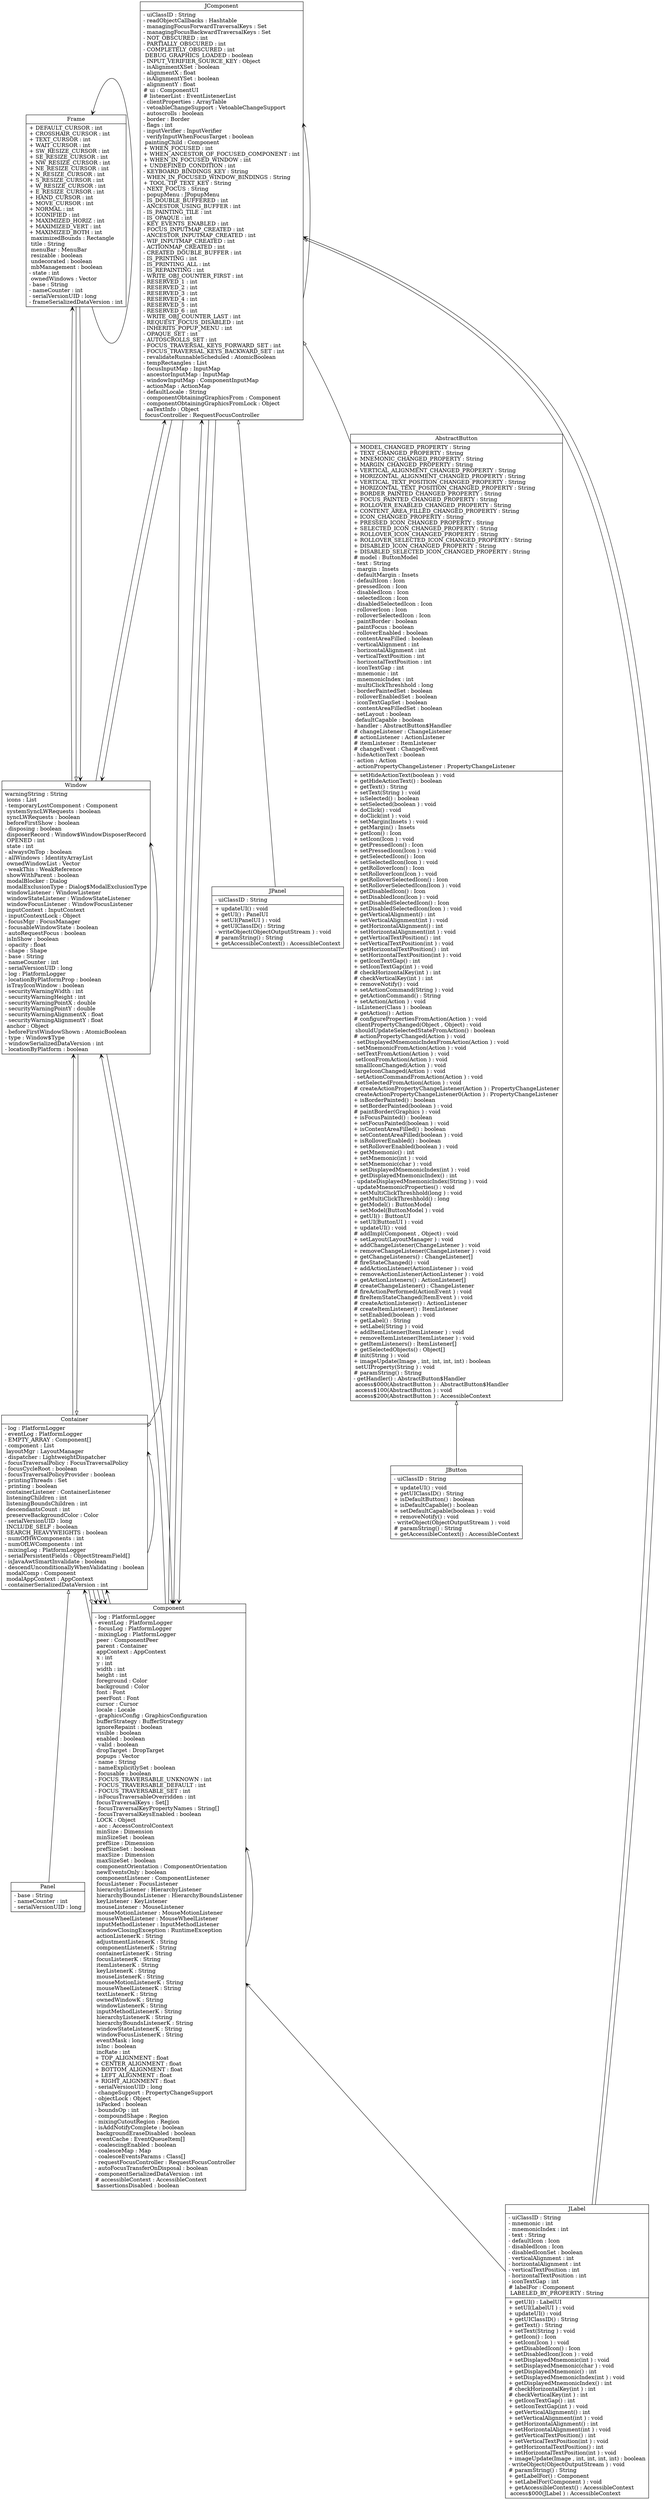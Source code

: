 digraph example { 
rankdir=BT;
Component [
shape="record",
fillcolor=white, style=filled, label = "{Component|- log : PlatformLogger\l- eventLog : PlatformLogger\l- focusLog : PlatformLogger\l- mixingLog : PlatformLogger\l  peer : ComponentPeer\l  parent : Container\l  appContext : AppContext\l  x : int\l  y : int\l  width : int\l  height : int\l  foreground : Color\l  background : Color\l  font : Font\l  peerFont : Font\l  cursor : Cursor\l  locale : Locale\l- graphicsConfig : GraphicsConfiguration\l  bufferStrategy : BufferStrategy\l  ignoreRepaint : boolean\l  visible : boolean\l  enabled : boolean\l- valid : boolean\l  dropTarget : DropTarget\l  popups : Vector\l- name : String\l- nameExplicitlySet : boolean\l- focusable : boolean\l- FOCUS_TRAVERSABLE_UNKNOWN : int\l- FOCUS_TRAVERSABLE_DEFAULT : int\l- FOCUS_TRAVERSABLE_SET : int\l- isFocusTraversableOverridden : int\l  focusTraversalKeys : Set[]\l- focusTraversalKeyPropertyNames : String[]\l- focusTraversalKeysEnabled : boolean\l  LOCK : Object\l- acc : AccessControlContext\l  minSize : Dimension\l  minSizeSet : boolean\l  prefSize : Dimension\l  prefSizeSet : boolean\l  maxSize : Dimension\l  maxSizeSet : boolean\l  componentOrientation : ComponentOrientation\l  newEventsOnly : boolean\l  componentListener : ComponentListener\l  focusListener : FocusListener\l  hierarchyListener : HierarchyListener\l  hierarchyBoundsListener : HierarchyBoundsListener\l  keyListener : KeyListener\l  mouseListener : MouseListener\l  mouseMotionListener : MouseMotionListener\l  mouseWheelListener : MouseWheelListener\l  inputMethodListener : InputMethodListener\l  windowClosingException : RuntimeException\l  actionListenerK : String\l  adjustmentListenerK : String\l  componentListenerK : String\l  containerListenerK : String\l  focusListenerK : String\l  itemListenerK : String\l  keyListenerK : String\l  mouseListenerK : String\l  mouseMotionListenerK : String\l  mouseWheelListenerK : String\l  textListenerK : String\l  ownedWindowK : String\l  windowListenerK : String\l  inputMethodListenerK : String\l  hierarchyListenerK : String\l  hierarchyBoundsListenerK : String\l  windowStateListenerK : String\l  windowFocusListenerK : String\l  eventMask : long\l  isInc : boolean\l  incRate : int\l+ TOP_ALIGNMENT : float\l+ CENTER_ALIGNMENT : float\l+ BOTTOM_ALIGNMENT : float\l+ LEFT_ALIGNMENT : float\l+ RIGHT_ALIGNMENT : float\l- serialVersionUID : long\l- changeSupport : PropertyChangeSupport\l- objectLock : Object\l  isPacked : boolean\l- boundsOp : int\l- compoundShape : Region\l- mixingCutoutRegion : Region\l- isAddNotifyComplete : boolean\l  backgroundEraseDisabled : boolean\l  eventCache : EventQueueItem[]\l- coalescingEnabled : boolean\l- coalesceMap : Map\l- coalesceEventsParams : Class[]\l- requestFocusController : RequestFocusController\l- autoFocusTransferOnDisposal : boolean\l- componentSerializedDataVersion : int\l# accessibleContext : AccessibleContext\l  $assertionsDisabled : boolean\l|  getObjectLock() : Object\l  getAccessControlContext() : AccessControlContext\l  getBoundsOp() : int\l  setBoundsOp(int ) : void\l  initializeFocusTraversalKeys() : void\l  constructComponentName() : String\l+ getName() : String\l+ setName(String ) : void\l+ getParent() : Container\l  getParent_NoClientCode() : Container\l  getContainer() : Container\l+ getPeer() : ComponentPeer\l+ setDropTarget(DropTarget ) : void\l+ getDropTarget() : DropTarget\l+ getGraphicsConfiguration() : GraphicsConfiguration\l  getGraphicsConfiguration_NoClientCode() : GraphicsConfiguration\l  setGraphicsConfiguration(GraphicsConfiguration ) : void\l  updateGraphicsData(GraphicsConfiguration ) : boolean\l  checkGD(String ) : void\l+ getTreeLock() : Object\l  checkTreeLock() : void\l+ getToolkit() : Toolkit\l  getToolkitImpl() : Toolkit\l+ isValid() : boolean\l+ isDisplayable() : boolean\l+ isVisible() : boolean\l  isVisible_NoClientCode() : boolean\l  isRecursivelyVisible() : boolean\l  pointRelativeToComponent(Point ) : Point\l  findUnderMouseInWindow(PointerInfo ) : Component\l+ getMousePosition() : Point\l  isSameOrAncestorOf(Component ) : boolean\l+ isShowing() : boolean\l+ isEnabled() : boolean\l  isEnabledImpl() : boolean\l+ setEnabled(boolean ) : void\l+ enable() : void\l+ enable(boolean ) : void\l+ disable() : void\l+ isDoubleBuffered() : boolean\l+ enableInputMethods(boolean ) : void\l+ setVisible(boolean ) : void\l+ show() : void\l+ show(boolean ) : void\l  containsFocus() : boolean\l  clearMostRecentFocusOwnerOnHide() : void\l  clearCurrentFocusCycleRootOnHide() : void\l  clearLightweightDispatcherOnRemove(Component ) : void\l+ hide() : void\l+ getForeground() : Color\l+ setForeground(Color ) : void\l+ isForegroundSet() : boolean\l+ getBackground() : Color\l+ setBackground(Color ) : void\l+ isBackgroundSet() : boolean\l+ getFont() : Font\l  getFont_NoClientCode() : Font\l+ setFont(Font ) : void\l+ isFontSet() : boolean\l+ getLocale() : Locale\l+ setLocale(Locale ) : void\l+ getColorModel() : ColorModel\l+ getLocation() : Point\l+ getLocationOnScreen() : Point\l  getLocationOnScreen_NoTreeLock() : Point\l+ location() : Point\l- location_NoClientCode() : Point\l+ setLocation(int ) : void\l+ move(int ) : void\l+ setLocation(Point ) : void\l+ getSize() : Dimension\l+ size() : Dimension\l+ setSize(int ) : void\l+ resize(int ) : void\l+ setSize(Dimension ) : void\l+ resize(Dimension ) : void\l+ getBounds() : Rectangle\l+ bounds() : Rectangle\l+ setBounds(int , int, int) : void\l+ reshape(int , int, int) : void\l- repaintParentIfNeeded(int , int, int) : void\l- reshapeNativePeer(int , int, int, int) : void\l- notifyNewBounds(boolean ) : void\l+ setBounds(Rectangle ) : void\l+ getX() : int\l+ getY() : int\l+ getWidth() : int\l+ getHeight() : int\l+ getBounds(Rectangle ) : Rectangle\l+ getSize(Dimension ) : Dimension\l+ getLocation(Point ) : Point\l+ isOpaque() : boolean\l+ isLightweight() : boolean\l+ setPreferredSize(Dimension ) : void\l+ isPreferredSizeSet() : boolean\l+ getPreferredSize() : Dimension\l+ preferredSize() : Dimension\l+ setMinimumSize(Dimension ) : void\l+ isMinimumSizeSet() : boolean\l+ getMinimumSize() : Dimension\l+ minimumSize() : Dimension\l+ setMaximumSize(Dimension ) : void\l+ isMaximumSizeSet() : boolean\l+ getMaximumSize() : Dimension\l+ getAlignmentX() : float\l+ getAlignmentY() : float\l+ getBaseline(int ) : int\l+ getBaselineResizeBehavior() : Component$BaselineResizeBehavior\l+ doLayout() : void\l+ layout() : void\l+ validate() : void\l+ invalidate() : void\l  invalidateParent() : void\l  invalidateIfValid() : void\l+ revalidate() : void\l  revalidateSynchronously() : void\l+ getGraphics() : Graphics\l  getGraphics_NoClientCode() : Graphics\l+ getFontMetrics(Font ) : FontMetrics\l+ setCursor(Cursor ) : void\l  updateCursorImmediately() : void\l+ getCursor() : Cursor\l  getCursor_NoClientCode() : Cursor\l+ isCursorSet() : boolean\l+ paint(Graphics ) : void\l+ update(Graphics ) : void\l+ paintAll(Graphics ) : void\l  lightweightPaint(Graphics ) : void\l  paintHeavyweightComponents(Graphics ) : void\l+ repaint() : void\l+ repaint(long ) : void\l+ repaint(int , int, int) : void\l+ repaint(long , int, int, int) : void\l+ print(Graphics ) : void\l+ printAll(Graphics ) : void\l  lightweightPrint(Graphics ) : void\l  printHeavyweightComponents(Graphics ) : void\l- getInsets_NoClientCode() : Insets\l+ imageUpdate(Image , int, int, int, int) : boolean\l+ createImage(ImageProducer ) : Image\l+ createImage(int ) : Image\l+ createVolatileImage(int ) : VolatileImage\l+ createVolatileImage(int , int) : VolatileImage\l+ prepareImage(Image ) : boolean\l+ prepareImage(Image , int, int) : boolean\l+ checkImage(Image ) : int\l+ checkImage(Image , int, int) : int\l  createBufferStrategy(int ) : void\l  createBufferStrategy(int ) : void\l  getBufferStrategy() : BufferStrategy\l  getBackBuffer() : Image\l+ setIgnoreRepaint(boolean ) : void\l+ getIgnoreRepaint() : boolean\l+ contains(int ) : boolean\l+ inside(int ) : boolean\l+ contains(Point ) : boolean\l+ getComponentAt(int ) : Component\l+ locate(int ) : Component\l+ getComponentAt(Point ) : Component\l+ deliverEvent(Event ) : void\l+ dispatchEvent(AWTEvent ) : void\l  dispatchEventImpl(AWTEvent ) : void\l  autoProcessMouseWheel(MouseWheelEvent ) : void\l  dispatchMouseWheelToAncestor(MouseWheelEvent ) : boolean\l  checkWindowClosingException() : boolean\l  areInputMethodsEnabled() : boolean\l  eventEnabled(AWTEvent ) : boolean\l  eventTypeEnabled(int ) : boolean\l+ postEvent(Event ) : boolean\l+ addComponentListener(ComponentListener ) : void\l+ removeComponentListener(ComponentListener ) : void\l+ getComponentListeners() : ComponentListener[]\l+ addFocusListener(FocusListener ) : void\l+ removeFocusListener(FocusListener ) : void\l+ getFocusListeners() : FocusListener[]\l+ addHierarchyListener(HierarchyListener ) : void\l+ removeHierarchyListener(HierarchyListener ) : void\l+ getHierarchyListeners() : HierarchyListener[]\l+ addHierarchyBoundsListener(HierarchyBoundsListener ) : void\l+ removeHierarchyBoundsListener(HierarchyBoundsListener ) : void\l  numListening(long ) : int\l  countHierarchyMembers() : int\l  createHierarchyEvents(int , Component, Container, long) : int\l+ getHierarchyBoundsListeners() : HierarchyBoundsListener[]\l  adjustListeningChildrenOnParent(long ) : void\l+ addKeyListener(KeyListener ) : void\l+ removeKeyListener(KeyListener ) : void\l+ getKeyListeners() : KeyListener[]\l+ addMouseListener(MouseListener ) : void\l+ removeMouseListener(MouseListener ) : void\l+ getMouseListeners() : MouseListener[]\l+ addMouseMotionListener(MouseMotionListener ) : void\l+ removeMouseMotionListener(MouseMotionListener ) : void\l+ getMouseMotionListeners() : MouseMotionListener[]\l+ addMouseWheelListener(MouseWheelListener ) : void\l+ removeMouseWheelListener(MouseWheelListener ) : void\l+ getMouseWheelListeners() : MouseWheelListener[]\l+ addInputMethodListener(InputMethodListener ) : void\l+ removeInputMethodListener(InputMethodListener ) : void\l+ getInputMethodListeners() : InputMethodListener[]\l+ getListeners(Class ) : EventListener[]\l+ getInputMethodRequests() : InputMethodRequests\l+ getInputContext() : InputContext\l# enableEvents(long ) : void\l# disableEvents(long ) : void\l- checkCoalescing() : boolean\l- isCoalesceEventsOverriden(Class ) : boolean\l  isCoalescingEnabled() : boolean\l# coalesceEvents(AWTEvent ) : AWTEvent\l# processEvent(AWTEvent ) : void\l# processComponentEvent(ComponentEvent ) : void\l# processFocusEvent(FocusEvent ) : void\l# processKeyEvent(KeyEvent ) : void\l# processMouseEvent(MouseEvent ) : void\l# processMouseMotionEvent(MouseEvent ) : void\l# processMouseWheelEvent(MouseWheelEvent ) : void\l  postsOldMouseEvents() : boolean\l# processInputMethodEvent(InputMethodEvent ) : void\l# processHierarchyEvent(HierarchyEvent ) : void\l# processHierarchyBoundsEvent(HierarchyEvent ) : void\l+ handleEvent(Event ) : boolean\l+ mouseDown(Event , int) : boolean\l+ mouseDrag(Event , int) : boolean\l+ mouseUp(Event , int) : boolean\l+ mouseMove(Event , int) : boolean\l+ mouseEnter(Event , int) : boolean\l+ mouseExit(Event , int) : boolean\l+ keyDown(Event ) : boolean\l+ keyUp(Event ) : boolean\l+ action(Event ) : boolean\l+ addNotify() : void\l+ removeNotify() : void\l+ gotFocus(Event ) : boolean\l+ lostFocus(Event ) : boolean\l+ isFocusTraversable() : boolean\l+ isFocusable() : boolean\l+ setFocusable(boolean ) : void\l  isFocusTraversableOverridden() : boolean\l+ setFocusTraversalKeys(int ) : void\l+ getFocusTraversalKeys(int ) : Set\l  setFocusTraversalKeys_NoIDCheck(int ) : void\l  getFocusTraversalKeys_NoIDCheck(int ) : Set\l+ areFocusTraversalKeysSet(int ) : boolean\l+ setFocusTraversalKeysEnabled(boolean ) : void\l+ getFocusTraversalKeysEnabled() : boolean\l+ requestFocus() : void\l  requestFocus(CausedFocusEvent$Cause ) : boolean\l# requestFocus(boolean ) : boolean\l  requestFocus(boolean ) : boolean\l+ requestFocusInWindow() : boolean\l  requestFocusInWindow(CausedFocusEvent$Cause ) : boolean\l# requestFocusInWindow(boolean ) : boolean\l  requestFocusInWindow(boolean ) : boolean\l  requestFocusHelper(boolean ) : boolean\l  requestFocusHelper(boolean , boolean) : boolean\l- isRequestFocusAccepted(boolean , boolean) : boolean\l  setRequestFocusController(RequestFocusController ) : void\l+ getFocusCycleRootAncestor() : Container\l+ isFocusCycleRoot(Container ) : boolean\l  getTraversalRoot() : Container\l+ transferFocus() : void\l+ nextFocus() : void\l  transferFocus(boolean ) : boolean\l  getNextFocusCandidate() : Component\l+ transferFocusBackward() : void\l  transferFocusBackward(boolean ) : boolean\l+ transferFocusUpCycle() : void\l+ hasFocus() : boolean\l+ isFocusOwner() : boolean\l  setAutoFocusTransferOnDisposal(boolean ) : void\l  isAutoFocusTransferOnDisposal() : boolean\l+ add(PopupMenu ) : void\l+ remove(MenuComponent ) : void\l# paramString() : String\l+ toString() : String\l+ list() : void\l+ list(PrintStream ) : void\l+ list(PrintStream ) : void\l+ list(PrintWriter ) : void\l+ list(PrintWriter ) : void\l  getNativeContainer() : Container\l+ addPropertyChangeListener(PropertyChangeListener ) : void\l+ removePropertyChangeListener(PropertyChangeListener ) : void\l+ getPropertyChangeListeners() : PropertyChangeListener[]\l+ addPropertyChangeListener(String ) : void\l+ removePropertyChangeListener(String ) : void\l+ getPropertyChangeListeners(String ) : PropertyChangeListener[]\l# firePropertyChange(String , Object) : void\l# firePropertyChange(String , boolean) : void\l# firePropertyChange(String , int) : void\l+ firePropertyChange(String , byte) : void\l+ firePropertyChange(String , char) : void\l+ firePropertyChange(String , short) : void\l+ firePropertyChange(String , long) : void\l+ firePropertyChange(String , float) : void\l+ firePropertyChange(String , double) : void\l- doSwingSerialization() : void\l- writeObject(ObjectOutputStream ) : void\l- readObject(ObjectInputStream ) : void\l+ setComponentOrientation(ComponentOrientation ) : void\l+ getComponentOrientation() : ComponentOrientation\l+ applyComponentOrientation(ComponentOrientation ) : void\l  canBeFocusOwner() : boolean\l  canBeFocusOwnerRecursively() : boolean\l  relocateComponent() : void\l  getContainingWindow() : Window\l- initIDs() : void\l+ getAccessibleContext() : AccessibleContext\l  getAccessibleIndexInParent() : int\l  getAccessibleStateSet() : AccessibleStateSet\l  isInstanceOf(Object ) : boolean\l  areBoundsValid() : boolean\l  applyCompoundShape(Region ) : void\l- getAppliedShape() : Region\l  getLocationOnWindow() : Point\l  getNormalShape() : Region\l  getOpaqueShape() : Region\l  getSiblingIndexAbove() : int\l  getHWPeerAboveMe() : ComponentPeer\l  getSiblingIndexBelow() : int\l  isNonOpaqueForMixing() : boolean\l- calculateCurrentShape() : Region\l  applyCurrentShape() : void\l  subtractAndApplyShape(Region ) : void\l- applyCurrentShapeBelowMe() : void\l  subtractAndApplyShapeBelowMe() : void\l  mixOnShowing() : void\l  mixOnHiding(boolean ) : void\l  mixOnReshaping() : void\l  mixOnZOrderChanging(int ) : void\l  mixOnValidating() : void\l  isMixingNeeded() : boolean\l  updateZOrder() : void\l  access$002(Component ) : Region\l  access$100(Component ) : Point\l  access$400(Component ) : Insets\l  access$500(Class ) : boolean\l  <clinit>() : void\l}"
];

Container [
shape="record",
fillcolor=white, style=filled, label = "{Container|- log : PlatformLogger\l- eventLog : PlatformLogger\l- EMPTY_ARRAY : Component[]\l- component : List\l  layoutMgr : LayoutManager\l- dispatcher : LightweightDispatcher\l- focusTraversalPolicy : FocusTraversalPolicy\l- focusCycleRoot : boolean\l- focusTraversalPolicyProvider : boolean\l- printingThreads : Set\l- printing : boolean\l  containerListener : ContainerListener\l  listeningChildren : int\l  listeningBoundsChildren : int\l  descendantsCount : int\l  preserveBackgroundColor : Color\l- serialVersionUID : long\l  INCLUDE_SELF : boolean\l  SEARCH_HEAVYWEIGHTS : boolean\l- numOfHWComponents : int\l- numOfLWComponents : int\l- mixingLog : PlatformLogger\l- serialPersistentFields : ObjectStreamField[]\l- isJavaAwtSmartInvalidate : boolean\l- descendUnconditionallyWhenValidating : boolean\l  modalComp : Component\l  modalAppContext : AppContext\l- containerSerializedDataVersion : int\l|- initIDs() : void\l  initializeFocusTraversalKeys() : void\l+ getComponentCount() : int\l+ countComponents() : int\l+ getComponent(int ) : Component\l+ getComponents() : Component[]\l  getComponents_NoClientCode() : Component[]\l  getComponentsSync() : Component[]\l+ getInsets() : Insets\l+ insets() : Insets\l+ add(Component ) : Component\l+ add(String ) : Component\l+ add(Component ) : Component\l- checkAddToSelf(Component ) : void\l- checkNotAWindow(Component ) : void\l- checkAdding(Component ) : void\l- removeDelicately(Component , Container) : boolean\l  canContainFocusOwner(Component ) : boolean\l  hasHeavyweightDescendants() : boolean\l  hasLightweightDescendants() : boolean\l  getHeavyweightContainer() : Container\l- isRemoveNotifyNeeded(Component , Container) : boolean\l+ setComponentZOrder(Component ) : void\l- reparentTraverse(ContainerPeer ) : void\l- reparentChild(Component ) : void\l- addDelicately(Component , Container) : void\l+ getComponentZOrder(Component ) : int\l+ add(Component ) : void\l+ add(Component , Object) : void\l# addImpl(Component , Object) : void\l  updateGraphicsData(GraphicsConfiguration ) : boolean\l  checkGD(String ) : void\l+ remove(int ) : void\l+ remove(Component ) : void\l+ removeAll() : void\l  numListening(long ) : int\l  adjustListeningChildren(long ) : void\l  adjustDescendants(int ) : void\l  adjustDecendantsOnParent(int ) : void\l  countHierarchyMembers() : int\l- getListenersCount(int ) : int\l  createHierarchyEvents(int , Component, Container, long) : int\l  createChildHierarchyEvents(int , long) : void\l+ getLayout() : LayoutManager\l+ setLayout(LayoutManager ) : void\l+ doLayout() : void\l+ layout() : void\l+ isValidateRoot() : boolean\l  invalidateParent() : void\l+ invalidate() : void\l+ validate() : void\l  validateUnconditionally() : void\l# validateTree() : void\l  invalidateTree() : void\l+ setFont(Font ) : void\l+ getPreferredSize() : Dimension\l+ preferredSize() : Dimension\l+ getMinimumSize() : Dimension\l+ minimumSize() : Dimension\l+ getMaximumSize() : Dimension\l+ getAlignmentX() : float\l+ getAlignmentY() : float\l+ paint(Graphics ) : void\l+ update(Graphics ) : void\l+ print(Graphics ) : void\l+ paintComponents(Graphics ) : void\l  lightweightPaint(Graphics ) : void\l  paintHeavyweightComponents(Graphics ) : void\l+ printComponents(Graphics ) : void\l  lightweightPrint(Graphics ) : void\l  printHeavyweightComponents(Graphics ) : void\l+ addContainerListener(ContainerListener ) : void\l+ removeContainerListener(ContainerListener ) : void\l+ getContainerListeners() : ContainerListener[]\l+ getListeners(Class ) : EventListener[]\l  eventEnabled(AWTEvent ) : boolean\l# processEvent(AWTEvent ) : void\l# processContainerEvent(ContainerEvent ) : void\l  dispatchEventImpl(AWTEvent ) : void\l  dispatchEventToSelf(AWTEvent ) : void\l  getMouseEventTarget(int , int) : Component\l  getDropTargetEventTarget(int , int) : Component\l- getMouseEventTarget(int , int, boolean, Container$EventTargetFilter) : Component\l- getMouseEventTargetImpl(int , int, boolean, Container$EventTargetFilter, boolean) : Component\l  proxyEnableEvents(long ) : void\l+ deliverEvent(Event ) : void\l+ getComponentAt(int ) : Component\l+ locate(int ) : Component\l+ getComponentAt(Point ) : Component\l+ getMousePosition(boolean ) : Point\l  isSameOrAncestorOf(Component ) : boolean\l+ findComponentAt(int ) : Component\l  findComponentAt(int , int) : Component\l  findComponentAtImpl(int , int) : Component\l+ findComponentAt(Point ) : Component\l+ addNotify() : void\l+ removeNotify() : void\l+ isAncestorOf(Component ) : boolean\l- startLWModal() : void\l- stopLWModal() : void\l# paramString() : String\l+ list(PrintStream ) : void\l+ list(PrintWriter ) : void\l+ setFocusTraversalKeys(int ) : void\l+ getFocusTraversalKeys(int ) : Set\l+ areFocusTraversalKeysSet(int ) : boolean\l+ isFocusCycleRoot(Container ) : boolean\l- findTraversalRoot() : Container\l  containsFocus() : boolean\l- isParentOf(Component ) : boolean\l  clearMostRecentFocusOwnerOnHide() : void\l  clearCurrentFocusCycleRootOnHide() : void\l  clearLightweightDispatcherOnRemove(Component ) : void\l  getTraversalRoot() : Container\l+ setFocusTraversalPolicy(FocusTraversalPolicy ) : void\l+ getFocusTraversalPolicy() : FocusTraversalPolicy\l+ isFocusTraversalPolicySet() : boolean\l+ setFocusCycleRoot(boolean ) : void\l+ isFocusCycleRoot() : boolean\l+ setFocusTraversalPolicyProvider(boolean ) : void\l+ isFocusTraversalPolicyProvider() : boolean\l+ transferFocusDownCycle() : void\l  preProcessKeyEvent(KeyEvent ) : void\l  postProcessKeyEvent(KeyEvent ) : void\l  postsOldMouseEvents() : boolean\l+ applyComponentOrientation(ComponentOrientation ) : void\l+ addPropertyChangeListener(PropertyChangeListener ) : void\l+ addPropertyChangeListener(String ) : void\l- writeObject(ObjectOutputStream ) : void\l- readObject(ObjectInputStream ) : void\l  getAccessibleAt(Point ) : Accessible\l  getAccessibleChildrenCount() : int\l  getAccessibleChild(int ) : Accessible\l  increaseComponentCount(Component ) : void\l  decreaseComponentCount(Component ) : void\l- getTopmostComponentIndex() : int\l- getBottommostComponentIndex() : int\l  getOpaqueShape() : Region\l  recursiveSubtractAndApplyShape(Region ) : void\l  recursiveSubtractAndApplyShape(Region ) : void\l  recursiveSubtractAndApplyShape(Region , int) : void\l  recursiveApplyCurrentShape() : void\l  recursiveApplyCurrentShape(int ) : void\l  recursiveApplyCurrentShape(int ) : void\l- recursiveShowHeavyweightChildren() : void\l- recursiveHideHeavyweightChildren() : void\l- recursiveRelocateHeavyweightChildren(Point ) : void\l  isRecursivelyVisibleUpToHeavyweightContainer() : boolean\l  mixOnShowing() : void\l  mixOnHiding(boolean ) : void\l  mixOnReshaping() : void\l  mixOnZOrderChanging(int ) : void\l  mixOnValidating() : void\l  <clinit>() : void\l}"
];

Panel [
shape="record",
fillcolor=white, style=filled, label = "{Panel|- base : String\l- nameCounter : int\l- serialVersionUID : long\l|  constructComponentName() : String\l+ addNotify() : void\l+ getAccessibleContext() : AccessibleContext\l  <clinit>() : void\l}"
];

Window [
shape="record",
fillcolor=white, style=filled, label = "{Window|  warningString : String\l  icons : List\l- temporaryLostComponent : Component\l  systemSyncLWRequests : boolean\l  syncLWRequests : boolean\l  beforeFirstShow : boolean\l- disposing : boolean\l  disposerRecord : Window$WindowDisposerRecord\l  OPENED : int\l  state : int\l- alwaysOnTop : boolean\l- allWindows : IdentityArrayList\l  ownedWindowList : Vector\l- weakThis : WeakReference\l  showWithParent : boolean\l  modalBlocker : Dialog\l  modalExclusionType : Dialog$ModalExclusionType\l  windowListener : WindowListener\l  windowStateListener : WindowStateListener\l  windowFocusListener : WindowFocusListener\l  inputContext : InputContext\l- inputContextLock : Object\l- focusMgr : FocusManager\l- focusableWindowState : boolean\l- autoRequestFocus : boolean\l  isInShow : boolean\l- opacity : float\l- shape : Shape\l- base : String\l- nameCounter : int\l- serialVersionUID : long\l- log : PlatformLogger\l- locationByPlatformProp : boolean\l  isTrayIconWindow : boolean\l- securityWarningWidth : int\l- securityWarningHeight : int\l- securityWarningPointX : double\l- securityWarningPointY : double\l- securityWarningAlignmentX : float\l- securityWarningAlignmentY : float\l  anchor : Object\l- beforeFirstWindowShown : AtomicBoolean\l- type : Window$Type\l- windowSerializedDataVersion : int\l- locationByPlatform : boolean\l|- initIDs() : void\l- initGC(GraphicsConfiguration ) : GraphicsConfiguration\l- init(GraphicsConfiguration ) : void\l- ownedInit(Window ) : void\l  constructComponentName() : String\l+ getIconImages() : List\l+ setIconImages(List ) : void\l+ setIconImage(Image ) : void\l+ addNotify() : void\l+ removeNotify() : void\l+ pack() : void\l+ setMinimumSize(Dimension ) : void\l+ setSize(Dimension ) : void\l+ setSize(int ) : void\l+ setLocation(int ) : void\l+ setLocation(Point ) : void\l+ reshape(int , int, int) : void\l  setClientSize(int ) : void\l  closeSplashScreen() : void\l+ setVisible(boolean ) : void\l+ show() : void\l  updateChildFocusableWindowState(Window ) : void\l  postWindowEvent(int ) : void\l+ hide() : void\l  clearMostRecentFocusOwnerOnHide() : void\l+ dispose() : void\l  disposeImpl() : void\l  doDispose() : void\l  adjustListeningChildrenOnParent(long ) : void\l  adjustDecendantsOnParent(int ) : void\l+ toFront() : void\l  toFront_NoClientCode() : void\l+ toBack() : void\l  toBack_NoClientCode() : void\l+ getToolkit() : Toolkit\l+ getWarningString() : String\l- setWarningString() : void\l+ getLocale() : Locale\l+ getInputContext() : InputContext\l+ setCursor(Cursor ) : void\l+ getOwner() : Window\l  getOwner_NoClientCode() : Window\l+ getOwnedWindows() : Window[]\l  getOwnedWindows_NoClientCode() : Window[]\l  isModalBlocked() : boolean\l  setModalBlocked(Dialog , boolean) : void\l  getModalBlocker() : Dialog\l  getAllWindows() : IdentityArrayList\l  getAllUnblockedWindows() : IdentityArrayList\l- getWindows(AppContext ) : Window[]\l+ getWindows() : Window[]\l+ getOwnerlessWindows() : Window[]\l  getDocumentRoot() : Window\l+ setModalExclusionType(Dialog$ModalExclusionType ) : void\l+ getModalExclusionType() : Dialog$ModalExclusionType\l  isModalExcluded(Dialog$ModalExclusionType ) : boolean\l  updateChildrenBlocking() : void\l+ addWindowListener(WindowListener ) : void\l+ addWindowStateListener(WindowStateListener ) : void\l+ addWindowFocusListener(WindowFocusListener ) : void\l+ removeWindowListener(WindowListener ) : void\l+ removeWindowStateListener(WindowStateListener ) : void\l+ removeWindowFocusListener(WindowFocusListener ) : void\l+ getWindowListeners() : WindowListener[]\l+ getWindowFocusListeners() : WindowFocusListener[]\l+ getWindowStateListeners() : WindowStateListener[]\l+ getListeners(Class ) : EventListener[]\l  eventEnabled(AWTEvent ) : boolean\l# processEvent(AWTEvent ) : void\l# processWindowEvent(WindowEvent ) : void\l# processWindowFocusEvent(WindowEvent ) : void\l# processWindowStateEvent(WindowEvent ) : void\l  preProcessKeyEvent(KeyEvent ) : void\l  postProcessKeyEvent(KeyEvent ) : void\l+ setAlwaysOnTop(boolean ) : void\l- setOwnedWindowsAlwaysOnTop(boolean ) : void\l+ isAlwaysOnTopSupported() : boolean\l+ isAlwaysOnTop() : boolean\l+ getFocusOwner() : Component\l+ getMostRecentFocusOwner() : Component\l+ isActive() : boolean\l+ isFocused() : boolean\l+ getFocusTraversalKeys(int ) : Set\l+ setFocusCycleRoot(boolean ) : void\l+ isFocusCycleRoot() : boolean\l+ getFocusCycleRootAncestor() : Container\l+ isFocusableWindow() : boolean\l+ getFocusableWindowState() : boolean\l+ setFocusableWindowState(boolean ) : void\l+ setAutoRequestFocus(boolean ) : void\l+ isAutoRequestFocus() : boolean\l+ addPropertyChangeListener(PropertyChangeListener ) : void\l+ addPropertyChangeListener(String ) : void\l+ isValidateRoot() : boolean\l  dispatchEventImpl(AWTEvent ) : void\l+ postEvent(Event ) : boolean\l+ isShowing() : boolean\l  isDisposing() : boolean\l+ applyResourceBundle(ResourceBundle ) : void\l+ applyResourceBundle(String ) : void\l  addOwnedWindow(WeakReference ) : void\l  removeOwnedWindow(WeakReference ) : void\l  connectOwnedWindow(Window ) : void\l- addToWindowList() : void\l- removeFromWindowList(AppContext ) : void\l- removeFromWindowList() : void\l+ setType(Window$Type ) : void\l+ getType() : Window$Type\l- writeObject(ObjectOutputStream ) : void\l- initDeserializedWindow() : void\l- deserializeResources(ObjectInputStream ) : void\l- readObject(ObjectInputStream ) : void\l+ getAccessibleContext() : AccessibleContext\l  setGraphicsConfiguration(GraphicsConfiguration ) : void\l+ setLocationRelativeTo(Component ) : void\l  deliverMouseWheelToAncestor(MouseWheelEvent ) : void\l  dispatchMouseWheelToAncestor(MouseWheelEvent ) : boolean\l+ createBufferStrategy(int ) : void\l+ createBufferStrategy(int ) : void\l+ getBufferStrategy() : BufferStrategy\l  getTemporaryLostComponent() : Component\l  setTemporaryLostComponent(Component ) : Component\l  canContainFocusOwner(Component ) : boolean\l+ setLocationByPlatform(boolean ) : void\l+ isLocationByPlatform() : boolean\l+ setBounds(int , int, int) : void\l+ setBounds(Rectangle ) : void\l  isRecursivelyVisible() : boolean\l+ getOpacity() : float\l+ setOpacity(float ) : void\l+ getShape() : Shape\l+ setShape(Shape ) : void\l+ getBackground() : Color\l+ setBackground(Color ) : void\l+ isOpaque() : boolean\l- updateWindow() : void\l+ paint(Graphics ) : void\l- setLayersOpaque(Component ) : void\l  getContainer() : Container\l  applyCompoundShape(Region ) : void\l  applyCurrentShape() : void\l  mixOnReshaping() : void\l  getLocationOnWindow() : Point\l- limit(double , double) : double\l- calculateSecurityWarningPosition(double , double, double) : Point2D\l  updateZOrder() : void\l  access$000(Window ) : WeakReference\l  access$100(AppContext ) : void\l  access$202(Window ) : boolean\l  access$300(Window ) : Object\l  access$400(Window ) : float\l  access$500(Window ) : void\l  access$600(Window ) : int\l  access$700(Window ) : int\l  access$602(Window ) : int\l  access$702(Window ) : int\l  access$802(Window ) : double\l  access$902(Window ) : double\l  access$1002(Window ) : float\l  access$1102(Window ) : float\l  access$1200(Window , double, double, double) : Point2D\l  access$1300(Window ) : boolean\l  <clinit>() : void\l}"
];

Frame [
shape="record",
fillcolor=white, style=filled, label = "{Frame|+ DEFAULT_CURSOR : int\l+ CROSSHAIR_CURSOR : int\l+ TEXT_CURSOR : int\l+ WAIT_CURSOR : int\l+ SW_RESIZE_CURSOR : int\l+ SE_RESIZE_CURSOR : int\l+ NW_RESIZE_CURSOR : int\l+ NE_RESIZE_CURSOR : int\l+ N_RESIZE_CURSOR : int\l+ S_RESIZE_CURSOR : int\l+ W_RESIZE_CURSOR : int\l+ E_RESIZE_CURSOR : int\l+ HAND_CURSOR : int\l+ MOVE_CURSOR : int\l+ NORMAL : int\l+ ICONIFIED : int\l+ MAXIMIZED_HORIZ : int\l+ MAXIMIZED_VERT : int\l+ MAXIMIZED_BOTH : int\l  maximizedBounds : Rectangle\l  title : String\l  menuBar : MenuBar\l  resizable : boolean\l  undecorated : boolean\l  mbManagement : boolean\l- state : int\l  ownedWindows : Vector\l- base : String\l- nameCounter : int\l- serialVersionUID : long\l- frameSerializedDataVersion : int\l|- init(String ) : void\l  constructComponentName() : String\l+ addNotify() : void\l+ getTitle() : String\l+ setTitle(String ) : void\l+ getIconImage() : Image\l+ setIconImage(Image ) : void\l+ getMenuBar() : MenuBar\l+ setMenuBar(MenuBar ) : void\l+ isResizable() : boolean\l+ setResizable(boolean ) : void\l+ setState(int ) : void\l+ setExtendedState(int ) : void\l- isFrameStateSupported(int ) : boolean\l+ getState() : int\l+ getExtendedState() : int\l+ setMaximizedBounds(Rectangle ) : void\l+ getMaximizedBounds() : Rectangle\l+ setUndecorated(boolean ) : void\l+ isUndecorated() : boolean\l+ setOpacity(float ) : void\l+ setShape(Shape ) : void\l+ setBackground(Color ) : void\l+ remove(MenuComponent ) : void\l+ removeNotify() : void\l  postProcessKeyEvent(KeyEvent ) : void\l# paramString() : String\l+ setCursor(int ) : void\l+ getCursorType() : int\l+ getFrames() : Frame[]\l- writeObject(ObjectOutputStream ) : void\l- readObject(ObjectInputStream ) : void\l- initIDs() : void\l+ getAccessibleContext() : AccessibleContext\l  access$002(Frame ) : int\l  access$000(Frame ) : int\l  <clinit>() : void\l}"
];

JComponent [
shape="record",
fillcolor=white, style=filled, label = "{JComponent|- uiClassID : String\l- readObjectCallbacks : Hashtable\l- managingFocusForwardTraversalKeys : Set\l- managingFocusBackwardTraversalKeys : Set\l- NOT_OBSCURED : int\l- PARTIALLY_OBSCURED : int\l- COMPLETELY_OBSCURED : int\l  DEBUG_GRAPHICS_LOADED : boolean\l- INPUT_VERIFIER_SOURCE_KEY : Object\l- isAlignmentXSet : boolean\l- alignmentX : float\l- isAlignmentYSet : boolean\l- alignmentY : float\l# ui : ComponentUI\l# listenerList : EventListenerList\l- clientProperties : ArrayTable\l- vetoableChangeSupport : VetoableChangeSupport\l- autoscrolls : boolean\l- border : Border\l- flags : int\l- inputVerifier : InputVerifier\l- verifyInputWhenFocusTarget : boolean\l  paintingChild : Component\l+ WHEN_FOCUSED : int\l+ WHEN_ANCESTOR_OF_FOCUSED_COMPONENT : int\l+ WHEN_IN_FOCUSED_WINDOW : int\l+ UNDEFINED_CONDITION : int\l- KEYBOARD_BINDINGS_KEY : String\l- WHEN_IN_FOCUSED_WINDOW_BINDINGS : String\l+ TOOL_TIP_TEXT_KEY : String\l- NEXT_FOCUS : String\l- popupMenu : JPopupMenu\l- IS_DOUBLE_BUFFERED : int\l- ANCESTOR_USING_BUFFER : int\l- IS_PAINTING_TILE : int\l- IS_OPAQUE : int\l- KEY_EVENTS_ENABLED : int\l- FOCUS_INPUTMAP_CREATED : int\l- ANCESTOR_INPUTMAP_CREATED : int\l- WIF_INPUTMAP_CREATED : int\l- ACTIONMAP_CREATED : int\l- CREATED_DOUBLE_BUFFER : int\l- IS_PRINTING : int\l- IS_PRINTING_ALL : int\l- IS_REPAINTING : int\l- WRITE_OBJ_COUNTER_FIRST : int\l- RESERVED_1 : int\l- RESERVED_2 : int\l- RESERVED_3 : int\l- RESERVED_4 : int\l- RESERVED_5 : int\l- RESERVED_6 : int\l- WRITE_OBJ_COUNTER_LAST : int\l- REQUEST_FOCUS_DISABLED : int\l- INHERITS_POPUP_MENU : int\l- OPAQUE_SET : int\l- AUTOSCROLLS_SET : int\l- FOCUS_TRAVERSAL_KEYS_FORWARD_SET : int\l- FOCUS_TRAVERSAL_KEYS_BACKWARD_SET : int\l- revalidateRunnableScheduled : AtomicBoolean\l- tempRectangles : List\l- focusInputMap : InputMap\l- ancestorInputMap : InputMap\l- windowInputMap : ComponentInputMap\l- actionMap : ActionMap\l- defaultLocale : String\l- componentObtainingGraphicsFrom : Component\l- componentObtainingGraphicsFromLock : Object\l- aaTextInfo : Object\l  focusController : RequestFocusController\l|  safelyGetGraphics(Component ) : Graphics\l  safelyGetGraphics(Component ) : Graphics\l  getGraphicsInvoked(Component ) : void\l- isComponentObtainingGraphicsFrom(Component ) : boolean\l  getManagingFocusForwardTraversalKeys() : Set\l  getManagingFocusBackwardTraversalKeys() : Set\l- fetchRectangle() : Rectangle\l- recycleRectangle(Rectangle ) : void\l+ setInheritsPopupMenu(boolean ) : void\l+ getInheritsPopupMenu() : boolean\l+ setComponentPopupMenu(JPopupMenu ) : void\l+ getComponentPopupMenu() : JPopupMenu\l+ updateUI() : void\l# setUI(ComponentUI ) : void\l- uninstallUIAndProperties() : void\l+ getUIClassID() : String\l# getComponentGraphics(Graphics ) : Graphics\l# paintComponent(Graphics ) : void\l# paintChildren(Graphics ) : void\l# paintBorder(Graphics ) : void\l+ update(Graphics ) : void\l+ paint(Graphics ) : void\l  paintForceDoubleBuffered(Graphics ) : void\l  isPainting() : boolean\l- adjustPaintFlags() : void\l+ printAll(Graphics ) : void\l+ print(Graphics ) : void\l# printComponent(Graphics ) : void\l# printChildren(Graphics ) : void\l# printBorder(Graphics ) : void\l+ isPaintingTile() : boolean\l+ isPaintingForPrint() : boolean\l+ isManagingFocus() : boolean\l- registerNextFocusableComponent() : void\l- registerNextFocusableComponent(Component ) : void\l- deregisterNextFocusableComponent() : void\l+ setNextFocusableComponent(Component ) : void\l+ getNextFocusableComponent() : Component\l+ setRequestFocusEnabled(boolean ) : void\l+ isRequestFocusEnabled() : boolean\l+ requestFocus() : void\l+ requestFocus(boolean ) : boolean\l+ requestFocusInWindow() : boolean\l# requestFocusInWindow(boolean ) : boolean\l+ grabFocus() : void\l+ setVerifyInputWhenFocusTarget(boolean ) : void\l+ getVerifyInputWhenFocusTarget() : boolean\l+ getFontMetrics(Font ) : FontMetrics\l+ setPreferredSize(Dimension ) : void\l+ getPreferredSize() : Dimension\l+ setMaximumSize(Dimension ) : void\l+ getMaximumSize() : Dimension\l+ setMinimumSize(Dimension ) : void\l+ getMinimumSize() : Dimension\l+ contains(int ) : boolean\l+ setBorder(Border ) : void\l+ getBorder() : Border\l+ getInsets() : Insets\l+ getInsets(Insets ) : Insets\l+ getAlignmentY() : float\l+ setAlignmentY(float ) : void\l+ getAlignmentX() : float\l+ setAlignmentX(float ) : void\l+ setInputVerifier(InputVerifier ) : void\l+ getInputVerifier() : InputVerifier\l+ getGraphics() : Graphics\l+ setDebugGraphicsOptions(int ) : void\l+ getDebugGraphicsOptions() : int\l  shouldDebugGraphics() : int\l+ registerKeyboardAction(ActionListener , String, KeyStroke) : void\l- registerWithKeyboardManager(boolean ) : void\l- unregisterWithKeyboardManager() : void\l  componentInputMapChanged(ComponentInputMap ) : void\l- registerWithKeyboardManager(KeyStroke ) : void\l- unregisterWithKeyboardManager(KeyStroke ) : void\l+ registerKeyboardAction(ActionListener , KeyStroke) : void\l+ unregisterKeyboardAction(KeyStroke ) : void\l+ getRegisteredKeyStrokes() : KeyStroke[]\l+ getConditionForKeyStroke(KeyStroke ) : int\l+ getActionForKeyStroke(KeyStroke ) : ActionListener\l+ resetKeyboardActions() : void\l+ setInputMap(int ) : void\l+ getInputMap(int ) : InputMap\l+ getInputMap() : InputMap\l+ setActionMap(ActionMap ) : void\l+ getActionMap() : ActionMap\l  getInputMap(int ) : InputMap\l  getActionMap(boolean ) : ActionMap\l+ getBaseline(int ) : int\l+ getBaselineResizeBehavior() : Component$BaselineResizeBehavior\l+ requestDefaultFocus() : boolean\l+ setVisible(boolean ) : void\l+ setEnabled(boolean ) : void\l+ setForeground(Color ) : void\l+ setBackground(Color ) : void\l+ setFont(Font ) : void\l+ getDefaultLocale() : Locale\l+ setDefaultLocale(Locale ) : void\l# processComponentKeyEvent(KeyEvent ) : void\l# processKeyEvent(KeyEvent ) : void\l# processKeyBinding(KeyStroke , KeyEvent, int) : boolean\l  processKeyBindings(KeyEvent ) : boolean\l  processKeyBindingsForAllComponents(KeyEvent , Container) : boolean\l+ setToolTipText(String ) : void\l+ getToolTipText() : String\l+ getToolTipText(MouseEvent ) : String\l+ getToolTipLocation(MouseEvent ) : Point\l+ getPopupLocation(MouseEvent ) : Point\l+ createToolTip() : JToolTip\l+ scrollRectToVisible(Rectangle ) : void\l+ setAutoscrolls(boolean ) : void\l+ getAutoscrolls() : boolean\l+ setTransferHandler(TransferHandler ) : void\l+ getTransferHandler() : TransferHandler\l  dropLocationForPoint(Point ) : TransferHandler$DropLocation\l  setDropLocation(TransferHandler$DropLocation , Object) : Object\l  dndDone() : void\l# processMouseEvent(MouseEvent ) : void\l# processMouseMotionEvent(MouseEvent ) : void\l  superProcessMouseMotionEvent(MouseEvent ) : void\l  setCreatedDoubleBuffer(boolean ) : void\l  getCreatedDoubleBuffer() : boolean\l+ enable() : void\l+ disable() : void\l- getClientProperties() : ArrayTable\l+ getClientProperty(Object ) : Object\l+ putClientProperty(Object ) : void\l  clientPropertyChanged(Object , Object) : void\l  setUIProperty(String ) : void\l+ setFocusTraversalKeys(int ) : void\l+ isLightweightComponent(Component ) : boolean\l+ reshape(int , int, int) : void\l+ getBounds(Rectangle ) : Rectangle\l+ getSize(Dimension ) : Dimension\l+ getLocation(Point ) : Point\l+ getX() : int\l+ getY() : int\l+ getWidth() : int\l+ getHeight() : int\l+ isOpaque() : boolean\l+ setOpaque(boolean ) : void\l  rectangleIsObscured(int , int, int) : boolean\l  computeVisibleRect(Component ) : void\l+ computeVisibleRect(Rectangle ) : void\l+ getVisibleRect() : Rectangle\l+ firePropertyChange(String , boolean) : void\l+ firePropertyChange(String , int) : void\l+ firePropertyChange(String , char) : void\l# fireVetoableChange(String , Object) : void\l+ addVetoableChangeListener(VetoableChangeListener ) : void\l+ removeVetoableChangeListener(VetoableChangeListener ) : void\l+ getVetoableChangeListeners() : VetoableChangeListener[]\l+ getTopLevelAncestor() : Container\l- getAncestorNotifier() : AncestorNotifier\l+ addAncestorListener(AncestorListener ) : void\l+ removeAncestorListener(AncestorListener ) : void\l+ getAncestorListeners() : AncestorListener[]\l+ getListeners(Class ) : EventListener[]\l+ addNotify() : void\l+ removeNotify() : void\l+ repaint(long , int, int, int) : void\l+ repaint(Rectangle ) : void\l+ revalidate() : void\l+ isValidateRoot() : boolean\l+ isOptimizedDrawingEnabled() : boolean\l# isPaintingOrigin() : boolean\l+ paintImmediately(int , int, int) : void\l+ paintImmediately(Rectangle ) : void\l  alwaysOnTop() : boolean\l  setPaintingChild(Component ) : void\l  _paintImmediately(int , int, int) : void\l  paintToOffscreen(Graphics , int, int, int, int, int) : void\l- getObscuredState(int , int, int, int) : int\l  checkIfChildObscuredBySibling() : boolean\l- setFlag(int ) : void\l- getFlag(int ) : boolean\l  setWriteObjCounter(JComponent ) : void\l  getWriteObjCounter(JComponent ) : byte\l+ setDoubleBuffered(boolean ) : void\l+ isDoubleBuffered() : boolean\l+ getRootPane() : JRootPane\l  compWriteObjectNotify() : void\l- readObject(ObjectInputStream ) : void\l- writeObject(ObjectOutputStream ) : void\l# paramString() : String\l+ hide() : void\l- lambda$revalidate$59() : void\l  access$100() : Object\l  access$200(JComponent ) : AccessibleContext\l  access$300(JComponent ) : AccessibleContext\l  access$400(JComponent ) : AccessibleContext\l  access$500(JComponent ) : AccessibleContext\l  access$600() : Hashtable\l  <clinit>() : void\l}"
];

JLabel [
shape="record",
fillcolor=white, style=filled, label = "{JLabel|- uiClassID : String\l- mnemonic : int\l- mnemonicIndex : int\l- text : String\l- defaultIcon : Icon\l- disabledIcon : Icon\l- disabledIconSet : boolean\l- verticalAlignment : int\l- horizontalAlignment : int\l- verticalTextPosition : int\l- horizontalTextPosition : int\l- iconTextGap : int\l# labelFor : Component\l  LABELED_BY_PROPERTY : String\l|+ getUI() : LabelUI\l+ setUI(LabelUI ) : void\l+ updateUI() : void\l+ getUIClassID() : String\l+ getText() : String\l+ setText(String ) : void\l+ getIcon() : Icon\l+ setIcon(Icon ) : void\l+ getDisabledIcon() : Icon\l+ setDisabledIcon(Icon ) : void\l+ setDisplayedMnemonic(int ) : void\l+ setDisplayedMnemonic(char ) : void\l+ getDisplayedMnemonic() : int\l+ setDisplayedMnemonicIndex(int ) : void\l+ getDisplayedMnemonicIndex() : int\l# checkHorizontalKey(int ) : int\l# checkVerticalKey(int ) : int\l+ getIconTextGap() : int\l+ setIconTextGap(int ) : void\l+ getVerticalAlignment() : int\l+ setVerticalAlignment(int ) : void\l+ getHorizontalAlignment() : int\l+ setHorizontalAlignment(int ) : void\l+ getVerticalTextPosition() : int\l+ setVerticalTextPosition(int ) : void\l+ getHorizontalTextPosition() : int\l+ setHorizontalTextPosition(int ) : void\l+ imageUpdate(Image , int, int, int, int) : boolean\l- writeObject(ObjectOutputStream ) : void\l# paramString() : String\l+ getLabelFor() : Component\l+ setLabelFor(Component ) : void\l+ getAccessibleContext() : AccessibleContext\l  access$000(JLabel ) : AccessibleContext\l}"
];

JPanel [
shape="record",
fillcolor=white, style=filled, label = "{JPanel|- uiClassID : String\l|+ updateUI() : void\l+ getUI() : PanelUI\l+ setUI(PanelUI ) : void\l+ getUIClassID() : String\l- writeObject(ObjectOutputStream ) : void\l# paramString() : String\l+ getAccessibleContext() : AccessibleContext\l}"
];

AbstractButton [
shape="record",
fillcolor=white, style=filled, label = "{AbstractButton|+ MODEL_CHANGED_PROPERTY : String\l+ TEXT_CHANGED_PROPERTY : String\l+ MNEMONIC_CHANGED_PROPERTY : String\l+ MARGIN_CHANGED_PROPERTY : String\l+ VERTICAL_ALIGNMENT_CHANGED_PROPERTY : String\l+ HORIZONTAL_ALIGNMENT_CHANGED_PROPERTY : String\l+ VERTICAL_TEXT_POSITION_CHANGED_PROPERTY : String\l+ HORIZONTAL_TEXT_POSITION_CHANGED_PROPERTY : String\l+ BORDER_PAINTED_CHANGED_PROPERTY : String\l+ FOCUS_PAINTED_CHANGED_PROPERTY : String\l+ ROLLOVER_ENABLED_CHANGED_PROPERTY : String\l+ CONTENT_AREA_FILLED_CHANGED_PROPERTY : String\l+ ICON_CHANGED_PROPERTY : String\l+ PRESSED_ICON_CHANGED_PROPERTY : String\l+ SELECTED_ICON_CHANGED_PROPERTY : String\l+ ROLLOVER_ICON_CHANGED_PROPERTY : String\l+ ROLLOVER_SELECTED_ICON_CHANGED_PROPERTY : String\l+ DISABLED_ICON_CHANGED_PROPERTY : String\l+ DISABLED_SELECTED_ICON_CHANGED_PROPERTY : String\l# model : ButtonModel\l- text : String\l- margin : Insets\l- defaultMargin : Insets\l- defaultIcon : Icon\l- pressedIcon : Icon\l- disabledIcon : Icon\l- selectedIcon : Icon\l- disabledSelectedIcon : Icon\l- rolloverIcon : Icon\l- rolloverSelectedIcon : Icon\l- paintBorder : boolean\l- paintFocus : boolean\l- rolloverEnabled : boolean\l- contentAreaFilled : boolean\l- verticalAlignment : int\l- horizontalAlignment : int\l- verticalTextPosition : int\l- horizontalTextPosition : int\l- iconTextGap : int\l- mnemonic : int\l- mnemonicIndex : int\l- multiClickThreshhold : long\l- borderPaintedSet : boolean\l- rolloverEnabledSet : boolean\l- iconTextGapSet : boolean\l- contentAreaFilledSet : boolean\l- setLayout : boolean\l  defaultCapable : boolean\l- handler : AbstractButton$Handler\l# changeListener : ChangeListener\l# actionListener : ActionListener\l# itemListener : ItemListener\l# changeEvent : ChangeEvent\l- hideActionText : boolean\l- action : Action\l- actionPropertyChangeListener : PropertyChangeListener\l|+ setHideActionText(boolean ) : void\l+ getHideActionText() : boolean\l+ getText() : String\l+ setText(String ) : void\l+ isSelected() : boolean\l+ setSelected(boolean ) : void\l+ doClick() : void\l+ doClick(int ) : void\l+ setMargin(Insets ) : void\l+ getMargin() : Insets\l+ getIcon() : Icon\l+ setIcon(Icon ) : void\l+ getPressedIcon() : Icon\l+ setPressedIcon(Icon ) : void\l+ getSelectedIcon() : Icon\l+ setSelectedIcon(Icon ) : void\l+ getRolloverIcon() : Icon\l+ setRolloverIcon(Icon ) : void\l+ getRolloverSelectedIcon() : Icon\l+ setRolloverSelectedIcon(Icon ) : void\l+ getDisabledIcon() : Icon\l+ setDisabledIcon(Icon ) : void\l+ getDisabledSelectedIcon() : Icon\l+ setDisabledSelectedIcon(Icon ) : void\l+ getVerticalAlignment() : int\l+ setVerticalAlignment(int ) : void\l+ getHorizontalAlignment() : int\l+ setHorizontalAlignment(int ) : void\l+ getVerticalTextPosition() : int\l+ setVerticalTextPosition(int ) : void\l+ getHorizontalTextPosition() : int\l+ setHorizontalTextPosition(int ) : void\l+ getIconTextGap() : int\l+ setIconTextGap(int ) : void\l# checkHorizontalKey(int ) : int\l# checkVerticalKey(int ) : int\l+ removeNotify() : void\l+ setActionCommand(String ) : void\l+ getActionCommand() : String\l+ setAction(Action ) : void\l- isListener(Class ) : boolean\l+ getAction() : Action\l# configurePropertiesFromAction(Action ) : void\l  clientPropertyChanged(Object , Object) : void\l  shouldUpdateSelectedStateFromAction() : boolean\l# actionPropertyChanged(Action ) : void\l- setDisplayedMnemonicIndexFromAction(Action ) : void\l- setMnemonicFromAction(Action ) : void\l- setTextFromAction(Action ) : void\l  setIconFromAction(Action ) : void\l  smallIconChanged(Action ) : void\l  largeIconChanged(Action ) : void\l- setActionCommandFromAction(Action ) : void\l- setSelectedFromAction(Action ) : void\l# createActionPropertyChangeListener(Action ) : PropertyChangeListener\l  createActionPropertyChangeListener0(Action ) : PropertyChangeListener\l+ isBorderPainted() : boolean\l+ setBorderPainted(boolean ) : void\l# paintBorder(Graphics ) : void\l+ isFocusPainted() : boolean\l+ setFocusPainted(boolean ) : void\l+ isContentAreaFilled() : boolean\l+ setContentAreaFilled(boolean ) : void\l+ isRolloverEnabled() : boolean\l+ setRolloverEnabled(boolean ) : void\l+ getMnemonic() : int\l+ setMnemonic(int ) : void\l+ setMnemonic(char ) : void\l+ setDisplayedMnemonicIndex(int ) : void\l+ getDisplayedMnemonicIndex() : int\l- updateDisplayedMnemonicIndex(String ) : void\l- updateMnemonicProperties() : void\l+ setMultiClickThreshhold(long ) : void\l+ getMultiClickThreshhold() : long\l+ getModel() : ButtonModel\l+ setModel(ButtonModel ) : void\l+ getUI() : ButtonUI\l+ setUI(ButtonUI ) : void\l+ updateUI() : void\l# addImpl(Component , Object) : void\l+ setLayout(LayoutManager ) : void\l+ addChangeListener(ChangeListener ) : void\l+ removeChangeListener(ChangeListener ) : void\l+ getChangeListeners() : ChangeListener[]\l# fireStateChanged() : void\l+ addActionListener(ActionListener ) : void\l+ removeActionListener(ActionListener ) : void\l+ getActionListeners() : ActionListener[]\l# createChangeListener() : ChangeListener\l# fireActionPerformed(ActionEvent ) : void\l# fireItemStateChanged(ItemEvent ) : void\l# createActionListener() : ActionListener\l# createItemListener() : ItemListener\l+ setEnabled(boolean ) : void\l+ getLabel() : String\l+ setLabel(String ) : void\l+ addItemListener(ItemListener ) : void\l+ removeItemListener(ItemListener ) : void\l+ getItemListeners() : ItemListener[]\l+ getSelectedObjects() : Object[]\l# init(String ) : void\l+ imageUpdate(Image , int, int, int, int) : boolean\l  setUIProperty(String ) : void\l# paramString() : String\l- getHandler() : AbstractButton$Handler\l  access$000(AbstractButton ) : AbstractButton$Handler\l  access$100(AbstractButton ) : void\l  access$200(AbstractButton ) : AccessibleContext\l}"
];

JButton [
shape="record",
fillcolor=white, style=filled, label = "{JButton|- uiClassID : String\l|+ updateUI() : void\l+ getUIClassID() : String\l+ isDefaultButton() : boolean\l+ isDefaultCapable() : boolean\l+ setDefaultCapable(boolean ) : void\l+ removeNotify() : void\l- writeObject(ObjectOutputStream ) : void\l# paramString() : String\l+ getAccessibleContext() : AccessibleContext\l}"
];


Panel -> Container [arrowhead="empty"];
JPanel -> JComponent [arrowhead="empty"];
JComponent -> Container [arrowhead="empty"];
JComponent -> Component [arrowhead = "vee"];
JComponent -> JComponent [arrowhead = "vee"];
JComponent -> Window [arrowhead = "vee"];
JComponent -> Component [arrowhead = "vee"];
JButton -> AbstractButton [arrowhead="empty"];
AbstractButton -> JComponent [arrowhead="empty"];
Container -> Component [arrowhead="empty"];
Container -> Component [arrowhead = "vee"];
Container -> Component [arrowhead = "vee"];
Container -> Component [arrowhead = "vee"];
Container -> Container [arrowhead = "vee"];
Container -> Window [arrowhead = "vee"];
Window -> Container [arrowhead="empty"];
Window -> Component [arrowhead = "vee"];
Window -> Window [arrowhead = "vee"];
Window -> Frame [arrowhead = "vee"];
Window -> JComponent [arrowhead = "vee"];
JLabel -> JComponent [arrowhead="empty"];
JLabel -> Component [arrowhead = "vee"];
JLabel -> JComponent [arrowhead = "vee"];
Component -> Container [arrowhead = "vee"];
Component -> Window [arrowhead = "vee"];
Component -> Container [arrowhead = "vee"];
Component -> Component [arrowhead = "vee"];
Component -> JComponent [arrowhead = "vee"];
Frame -> Window [arrowhead="empty"];
Frame -> Frame [arrowhead = "vee"];
Frame -> Window [arrowhead = "vee"];}